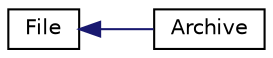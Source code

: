 digraph "Graphical Class Hierarchy"
{
 // LATEX_PDF_SIZE
  edge [fontname="Helvetica",fontsize="10",labelfontname="Helvetica",labelfontsize="10"];
  node [fontname="Helvetica",fontsize="10",shape=record];
  rankdir="LR";
  Node0 [label="File",height=0.2,width=0.4,color="black", fillcolor="white", style="filled",URL="$classFile.html",tooltip=" "];
  Node0 -> Node1 [dir="back",color="midnightblue",fontsize="10",style="solid",fontname="Helvetica"];
  Node1 [label="Archive",height=0.2,width=0.4,color="black", fillcolor="white", style="filled",URL="$classArchive.html",tooltip=" "];
}
